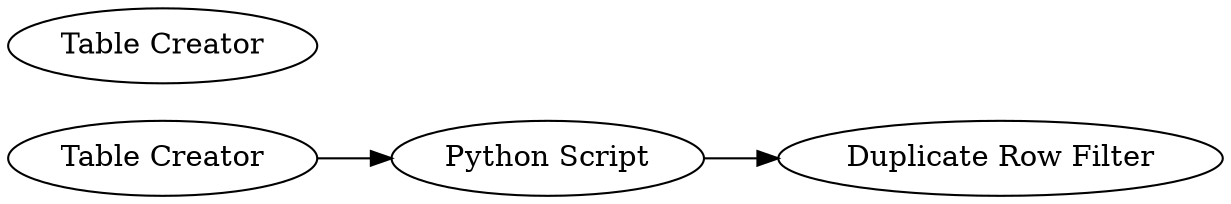 digraph {
	2176 [label="Table Creator"]
	2260 [label="Table Creator"]
	2262 [label="Python Script"]
	2263 [label="Duplicate Row Filter"]
	2176 -> 2262
	2262 -> 2263
	rankdir=LR
}
